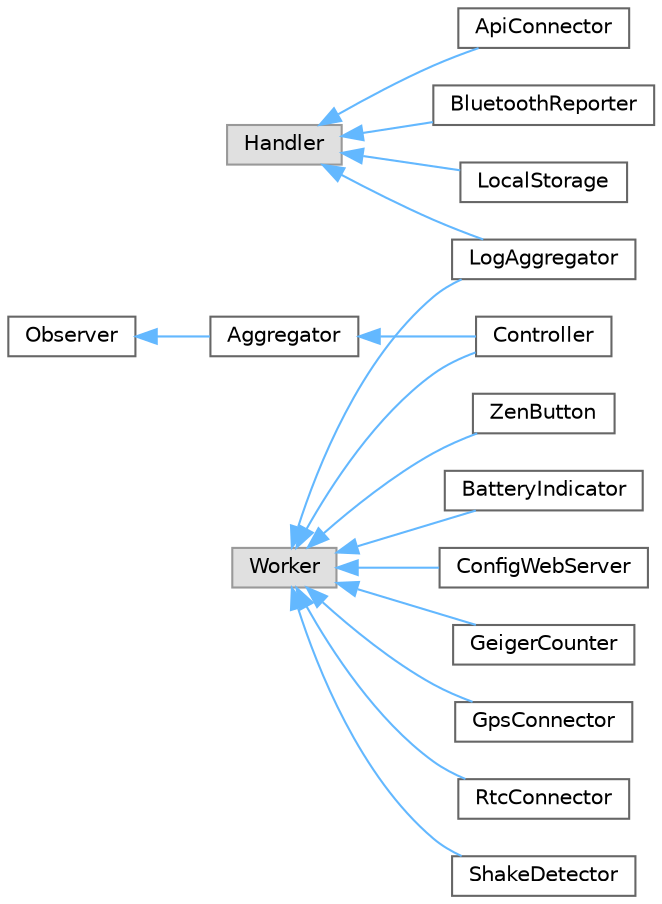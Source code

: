 digraph "Graphical Class Hierarchy"
{
 // LATEX_PDF_SIZE
  bgcolor="transparent";
  edge [fontname=Helvetica,fontsize=10,labelfontname=Helvetica,labelfontsize=10];
  node [fontname=Helvetica,fontsize=10,shape=box,height=0.2,width=0.4];
  rankdir="LR";
  Node0 [id="Node000000",label="Handler",height=0.2,width=0.4,color="grey60", fillcolor="#E0E0E0", style="filled",tooltip=" "];
  Node0 -> Node1 [id="edge10_Node000000_Node000001",dir="back",color="steelblue1",style="solid",tooltip=" "];
  Node1 [id="Node000001",label="ApiConnector",height=0.2,width=0.4,color="grey40", fillcolor="white", style="filled",URL="$class_api_connector.html",tooltip=" "];
  Node0 -> Node2 [id="edge11_Node000000_Node000002",dir="back",color="steelblue1",style="solid",tooltip=" "];
  Node2 [id="Node000002",label="BluetoothReporter",height=0.2,width=0.4,color="grey40", fillcolor="white", style="filled",URL="$class_bluetooth_reporter.html",tooltip=" "];
  Node0 -> Node3 [id="edge12_Node000000_Node000003",dir="back",color="steelblue1",style="solid",tooltip=" "];
  Node3 [id="Node000003",label="LocalStorage",height=0.2,width=0.4,color="grey40", fillcolor="white", style="filled",URL="$class_local_storage.html",tooltip=" "];
  Node0 -> Node4 [id="edge13_Node000000_Node000004",dir="back",color="steelblue1",style="solid",tooltip=" "];
  Node4 [id="Node000004",label="LogAggregator",height=0.2,width=0.4,color="grey40", fillcolor="white", style="filled",URL="$class_log_aggregator.html",tooltip=" "];
  Node10 [id="Node000010",label="Observer",height=0.2,width=0.4,color="grey40", fillcolor="white", style="filled",URL="$class_observer.html",tooltip=" "];
  Node10 -> Node9 [id="edge14_Node000010_Node000009",dir="back",color="steelblue1",style="solid",tooltip=" "];
  Node9 [id="Node000009",label="Aggregator",height=0.2,width=0.4,color="grey40", fillcolor="white", style="filled",URL="$class_aggregator.html",tooltip=" "];
  Node9 -> Node8 [id="edge15_Node000009_Node000008",dir="back",color="steelblue1",style="solid",tooltip=" "];
  Node8 [id="Node000008",label="Controller",height=0.2,width=0.4,color="grey40", fillcolor="white", style="filled",URL="$class_controller.html",tooltip=" "];
  Node5 [id="Node000005",label="Worker",height=0.2,width=0.4,color="grey60", fillcolor="#E0E0E0", style="filled",tooltip=" "];
  Node5 -> Node6 [id="edge16_Node000005_Node000006",dir="back",color="steelblue1",style="solid",tooltip=" "];
  Node6 [id="Node000006",label="BatteryIndicator",height=0.2,width=0.4,color="grey40", fillcolor="white", style="filled",URL="$class_battery_indicator.html",tooltip=" "];
  Node5 -> Node7 [id="edge17_Node000005_Node000007",dir="back",color="steelblue1",style="solid",tooltip=" "];
  Node7 [id="Node000007",label="ConfigWebServer",height=0.2,width=0.4,color="grey40", fillcolor="white", style="filled",URL="$class_config_web_server.html",tooltip=" "];
  Node5 -> Node8 [id="edge18_Node000005_Node000008",dir="back",color="steelblue1",style="solid",tooltip=" "];
  Node5 -> Node11 [id="edge19_Node000005_Node000011",dir="back",color="steelblue1",style="solid",tooltip=" "];
  Node11 [id="Node000011",label="GeigerCounter",height=0.2,width=0.4,color="grey40", fillcolor="white", style="filled",URL="$class_geiger_counter.html",tooltip=" "];
  Node5 -> Node12 [id="edge20_Node000005_Node000012",dir="back",color="steelblue1",style="solid",tooltip=" "];
  Node12 [id="Node000012",label="GpsConnector",height=0.2,width=0.4,color="grey40", fillcolor="white", style="filled",URL="$class_gps_connector.html",tooltip=" "];
  Node5 -> Node4 [id="edge21_Node000005_Node000004",dir="back",color="steelblue1",style="solid",tooltip=" "];
  Node5 -> Node13 [id="edge22_Node000005_Node000013",dir="back",color="steelblue1",style="solid",tooltip=" "];
  Node13 [id="Node000013",label="RtcConnector",height=0.2,width=0.4,color="grey40", fillcolor="white", style="filled",URL="$class_rtc_connector.html",tooltip=" "];
  Node5 -> Node14 [id="edge23_Node000005_Node000014",dir="back",color="steelblue1",style="solid",tooltip=" "];
  Node14 [id="Node000014",label="ShakeDetector",height=0.2,width=0.4,color="grey40", fillcolor="white", style="filled",URL="$class_shake_detector.html",tooltip=" "];
  Node5 -> Node15 [id="edge24_Node000005_Node000015",dir="back",color="steelblue1",style="solid",tooltip=" "];
  Node15 [id="Node000015",label="ZenButton",height=0.2,width=0.4,color="grey40", fillcolor="white", style="filled",URL="$class_zen_button.html",tooltip=" "];
}
